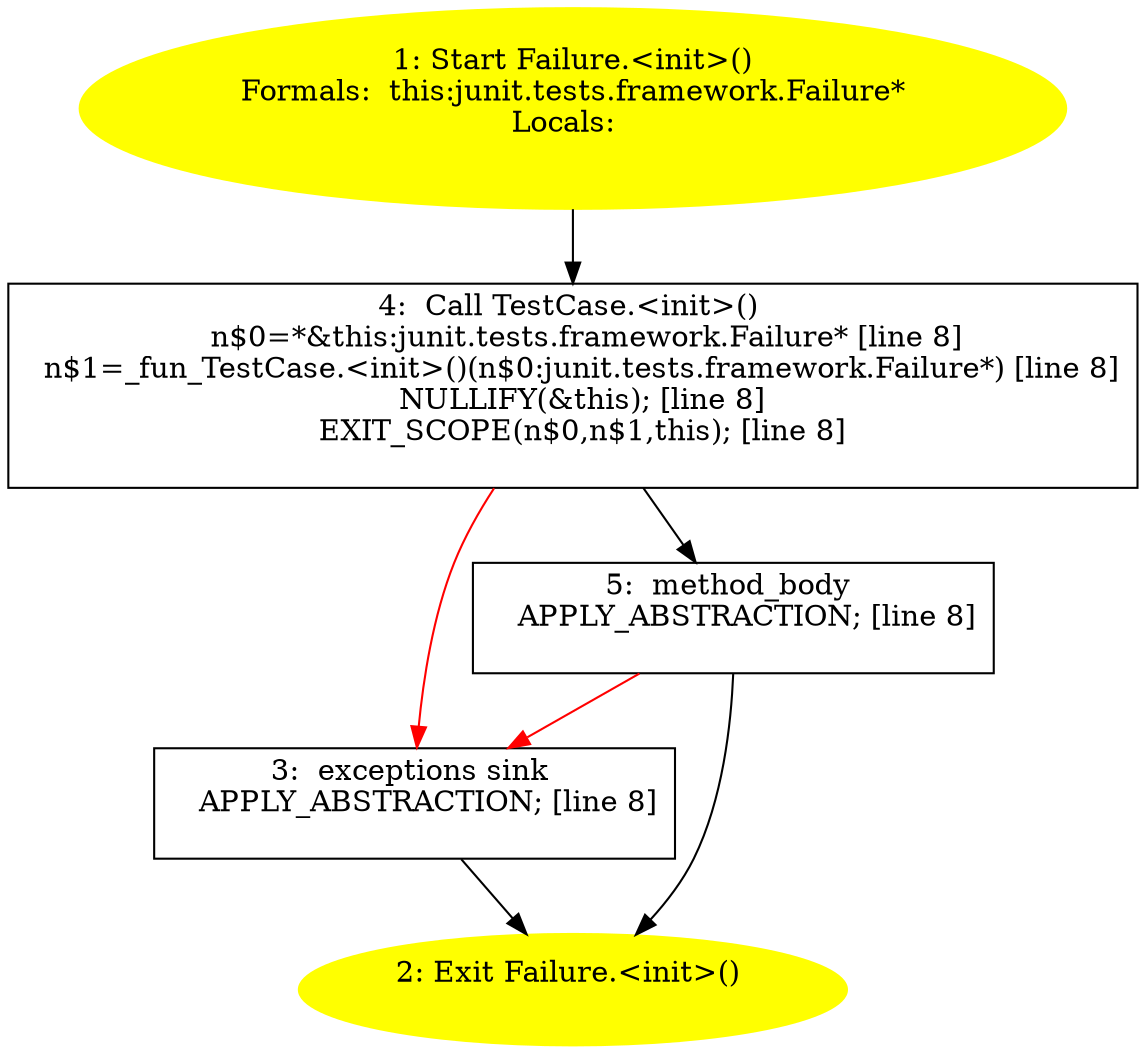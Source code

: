 /* @generated */
digraph cfg {
"junit.tests.framework.Failure.<init>().063569fd21e1d93a7128416f79867172_1" [label="1: Start Failure.<init>()\nFormals:  this:junit.tests.framework.Failure*\nLocals:  \n  " color=yellow style=filled]
	

	 "junit.tests.framework.Failure.<init>().063569fd21e1d93a7128416f79867172_1" -> "junit.tests.framework.Failure.<init>().063569fd21e1d93a7128416f79867172_4" ;
"junit.tests.framework.Failure.<init>().063569fd21e1d93a7128416f79867172_2" [label="2: Exit Failure.<init>() \n  " color=yellow style=filled]
	

"junit.tests.framework.Failure.<init>().063569fd21e1d93a7128416f79867172_3" [label="3:  exceptions sink \n   APPLY_ABSTRACTION; [line 8]\n " shape="box"]
	

	 "junit.tests.framework.Failure.<init>().063569fd21e1d93a7128416f79867172_3" -> "junit.tests.framework.Failure.<init>().063569fd21e1d93a7128416f79867172_2" ;
"junit.tests.framework.Failure.<init>().063569fd21e1d93a7128416f79867172_4" [label="4:  Call TestCase.<init>() \n   n$0=*&this:junit.tests.framework.Failure* [line 8]\n  n$1=_fun_TestCase.<init>()(n$0:junit.tests.framework.Failure*) [line 8]\n  NULLIFY(&this); [line 8]\n  EXIT_SCOPE(n$0,n$1,this); [line 8]\n " shape="box"]
	

	 "junit.tests.framework.Failure.<init>().063569fd21e1d93a7128416f79867172_4" -> "junit.tests.framework.Failure.<init>().063569fd21e1d93a7128416f79867172_5" ;
	 "junit.tests.framework.Failure.<init>().063569fd21e1d93a7128416f79867172_4" -> "junit.tests.framework.Failure.<init>().063569fd21e1d93a7128416f79867172_3" [color="red" ];
"junit.tests.framework.Failure.<init>().063569fd21e1d93a7128416f79867172_5" [label="5:  method_body \n   APPLY_ABSTRACTION; [line 8]\n " shape="box"]
	

	 "junit.tests.framework.Failure.<init>().063569fd21e1d93a7128416f79867172_5" -> "junit.tests.framework.Failure.<init>().063569fd21e1d93a7128416f79867172_2" ;
	 "junit.tests.framework.Failure.<init>().063569fd21e1d93a7128416f79867172_5" -> "junit.tests.framework.Failure.<init>().063569fd21e1d93a7128416f79867172_3" [color="red" ];
}
